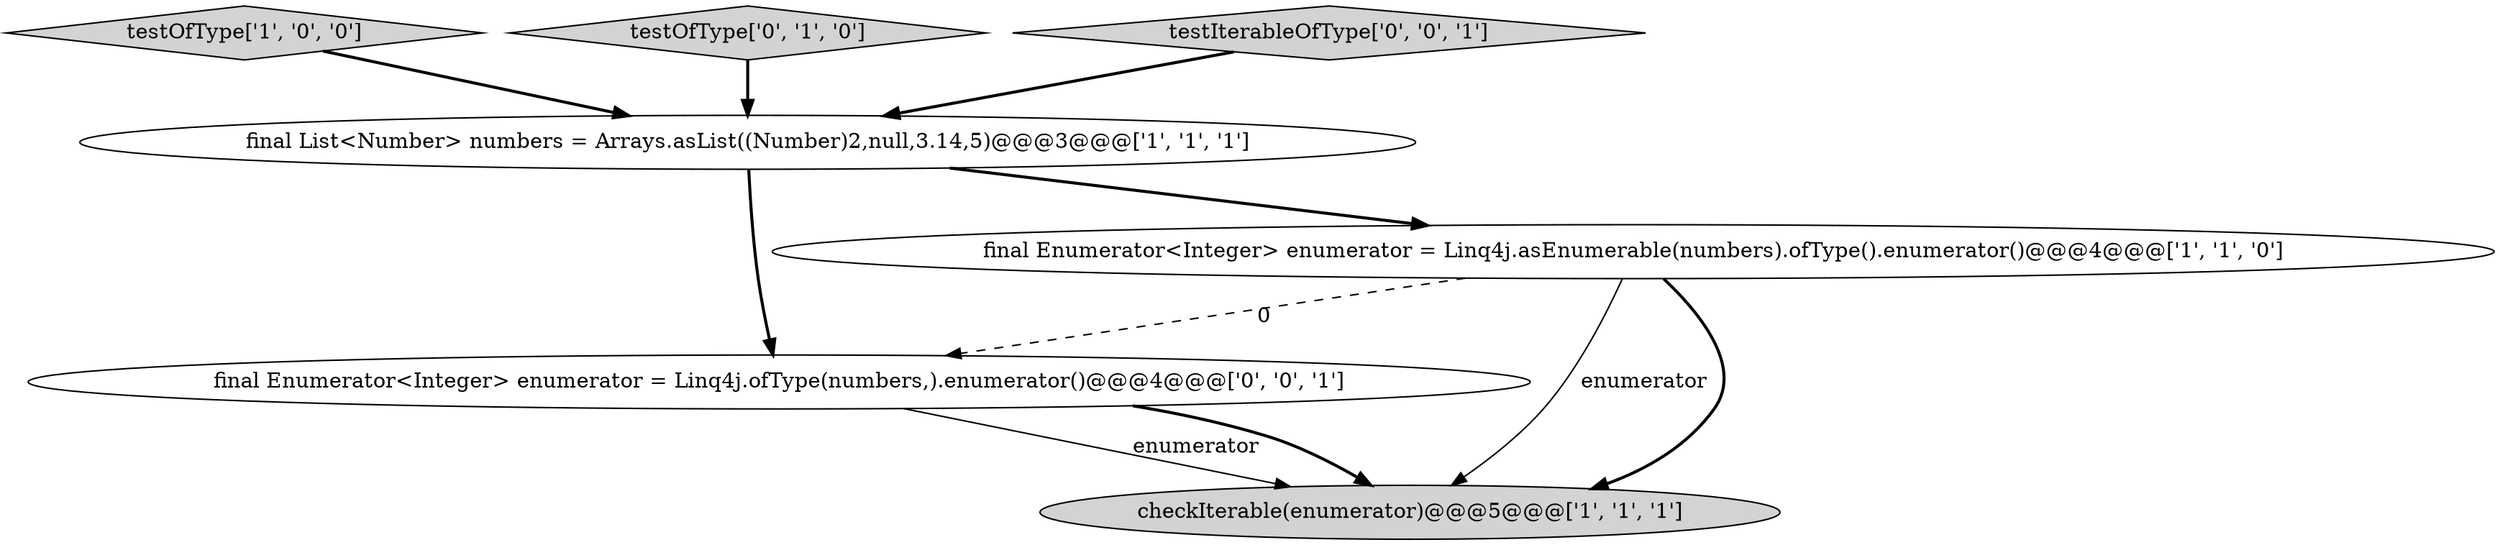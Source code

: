 digraph {
3 [style = filled, label = "final List<Number> numbers = Arrays.asList((Number)2,null,3.14,5)@@@3@@@['1', '1', '1']", fillcolor = white, shape = ellipse image = "AAA0AAABBB1BBB"];
6 [style = filled, label = "final Enumerator<Integer> enumerator = Linq4j.ofType(numbers,).enumerator()@@@4@@@['0', '0', '1']", fillcolor = white, shape = ellipse image = "AAA0AAABBB3BBB"];
0 [style = filled, label = "final Enumerator<Integer> enumerator = Linq4j.asEnumerable(numbers).ofType().enumerator()@@@4@@@['1', '1', '0']", fillcolor = white, shape = ellipse image = "AAA0AAABBB1BBB"];
2 [style = filled, label = "testOfType['1', '0', '0']", fillcolor = lightgray, shape = diamond image = "AAA0AAABBB1BBB"];
4 [style = filled, label = "testOfType['0', '1', '0']", fillcolor = lightgray, shape = diamond image = "AAA0AAABBB2BBB"];
1 [style = filled, label = "checkIterable(enumerator)@@@5@@@['1', '1', '1']", fillcolor = lightgray, shape = ellipse image = "AAA0AAABBB1BBB"];
5 [style = filled, label = "testIterableOfType['0', '0', '1']", fillcolor = lightgray, shape = diamond image = "AAA0AAABBB3BBB"];
5->3 [style = bold, label=""];
6->1 [style = solid, label="enumerator"];
6->1 [style = bold, label=""];
4->3 [style = bold, label=""];
3->6 [style = bold, label=""];
0->1 [style = solid, label="enumerator"];
0->1 [style = bold, label=""];
3->0 [style = bold, label=""];
2->3 [style = bold, label=""];
0->6 [style = dashed, label="0"];
}
